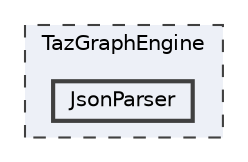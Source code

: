 digraph "/mnt/c/Users/lefte/Mujin/MastersThesis/Taz/TazGraph/TazGraphEngine/JsonParser"
{
 // LATEX_PDF_SIZE
  bgcolor="transparent";
  edge [fontname=Helvetica,fontsize=10,labelfontname=Helvetica,labelfontsize=10];
  node [fontname=Helvetica,fontsize=10,shape=box,height=0.2,width=0.4];
  compound=true
  subgraph clusterdir_b651ad071ea0015b9e78c24c646b3ca0 {
    graph [ bgcolor="#edf0f7", pencolor="grey25", label="TazGraphEngine", fontname=Helvetica,fontsize=10 style="filled,dashed", URL="dir_b651ad071ea0015b9e78c24c646b3ca0.html",tooltip=""]
  dir_c884328efa0c5f42aa30e8f63b76b499 [label="JsonParser", fillcolor="#edf0f7", color="grey25", style="filled,bold", URL="dir_c884328efa0c5f42aa30e8f63b76b499.html",tooltip=""];
  }
}
